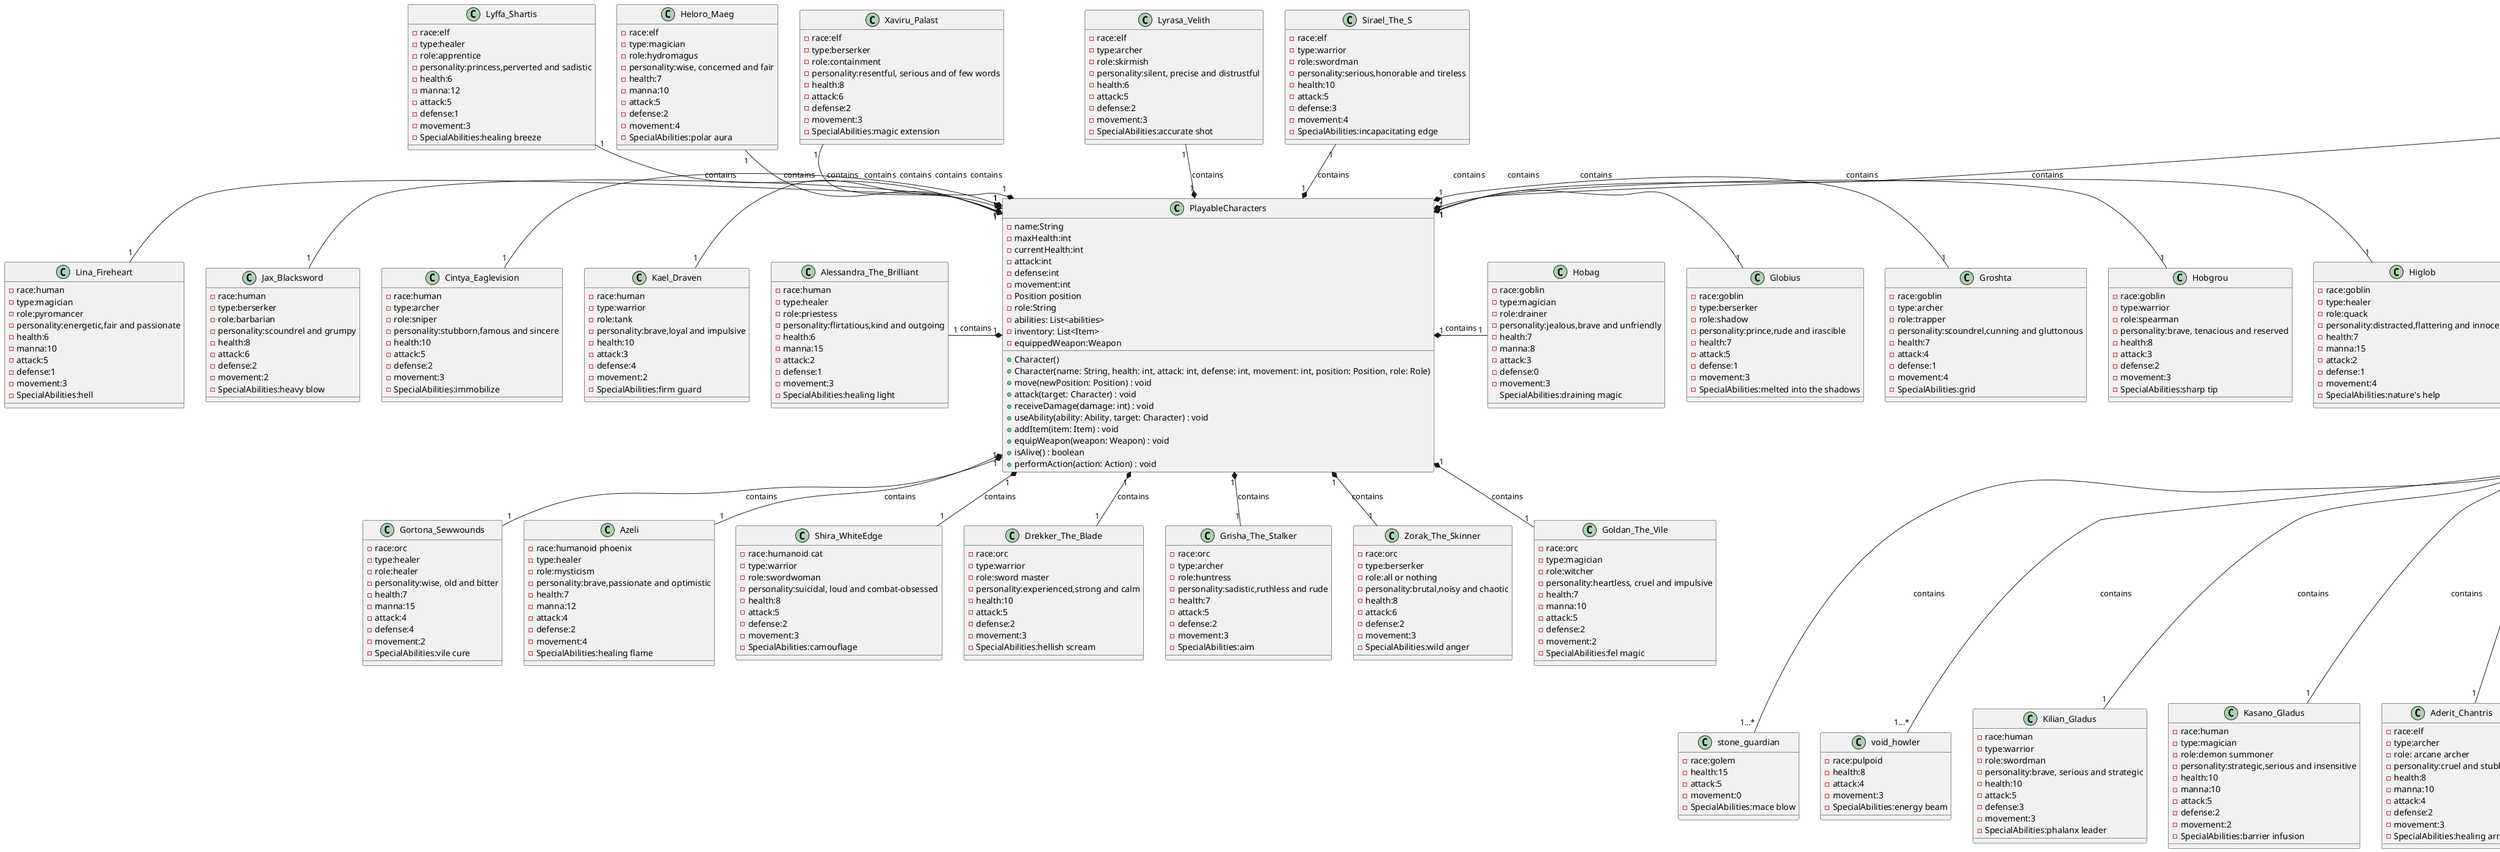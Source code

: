 @startuml

PlayableCharacters "1" *-left- "1" Kael_Draven: contains
PlayableCharacters "1" *-left- "1" Cintya_Eaglevision: contains
PlayableCharacters "1" *-left- "1" Jax_Blacksword: contains
PlayableCharacters "1" *-left- "1" Lina_Fireheart: contains
PlayableCharacters "1" *-left- "1" Alessandra_The_Brilliant: contains
PlayableCharacters "1" *-up- "1" Sirael_The_S: contains
PlayableCharacters "1" *-up- "1" Lyrasa_Velith: contains
PlayableCharacters "1" *-up- "1" Xaviru_Palast: contains
PlayableCharacters "1" *-up- "1" Heloro_Maeg: contains
PlayableCharacters "1" *-up- "1" Lyffa_Shartis: contains
PlayableCharacters "1" *-right- "1" Hobgrou: contains
PlayableCharacters "1" *-right- "1" Groshta: contains
PlayableCharacters "1" *-right- "1" Globius: contains
PlayableCharacters "1" *-right- "1" Hobag: contains
PlayableCharacters "1" *-right- "1" Higlob: contains
PlayableCharacters "1" *-down- "1" Drekker_The_Blade: contains
PlayableCharacters "1" *-down- "1" Grisha_The_Stalker: contains
PlayableCharacters "1" *-down- "1" Zorak_The_Skinner: contains
PlayableCharacters "1" *-down- "1" Goldan_The_Vile: contains
PlayableCharacters "1" *-down- "1" Gortona_Sewwounds: contains
PlayableCharacters "1" *-down- "1" Azeli: contains
PlayableCharacters "1" *-down- "1" Shira_WhiteEdge: contains


PlayableEnemy "1" *-down-- "1" Kilian_Gladus: contains
PlayableEnemy "1" *-down-- "1" Kasano_Gladus: contains
PlayableEnemy "1" *-down-- "1" Aderit_Chantris: contains
PlayableEnemy "1" *-down-- "1" Legionary: contains
PlayableEnemy "1" *-down-- "1" Elven_Sword: contains
PlayableEnemy "1" *-down-- "1" Tiran_Morgoth: contains


PlayableEnemy "1" *-down-- "1...*" spectral_wolf: contains
PlayableEnemy "1" *-down-- "1...*" stone_guardian: contains
PlayableEnemy "1" *-down-- "1...*" void_howler: contains


Consumables "1" *-down- "0...*" shard_of_Aether: contains
Consumables "1" *-down- "0...*" vitality_potion: contains
Consumables "1" *-down- "0...*" tournament_chest: contains

Lands "1" *-down- "1" forest: contains
Lands "1" *-down- "1" river: contains
Lands "1" *-down- "1" mountains: contains
Lands "1" *-down- "1" ruins: contains

Dangers "1" *-- "0...*" ether_storm: contains
Dangers "1" *-- "0...*" shadow_pit: contains

Game "1" *-- "1" PlayableCharacters: contains
Game "1" *-- "1" PlayableEnemy: contains
Game "1" *-- "1" Consumables: contains
Game "1" *-- "1" Lands: contains
Game "1" *-- "1" Dangers: contains

class Game {

    + start_game(): void
    + end_game(): void
    + next_turn(): void
    + check_victory_conditions(): boolean
    + check_defeat_conditions(): boolean
    + spawn_enemies(): void
    + spawn_items(): void
    + trigger_event(): void
    + spawn_bosses(): void

}
class PlayableCharacters {
    -name:String
    -maxHealth:int
    -currentHealth:int
    -attack:int
    -defense:int
    -movement:int
    -Position position
    -role:String
    -abilities: List<abilities>
    -inventory: List<Item>
    -equippedWeapon:Weapon
    +Character()
    +Character(name: String, health: int, attack: int, defense: int, movement: int, position: Position, role: Role)
    +move(newPosition: Position) : void
    +attack(target: Character) : void
    +receiveDamage(damage: int) : void
    +useAbility(ability: Ability, target: Character) : void
    +addItem(item: Item) : void
    +equipWeapon(weapon: Weapon) : void
    +isAlive() : boolean
    +performAction(action: Action) : void
    }

    class Consumables {
        +effect: int
        fountain: List<PlayableEnemy>
    }

    class PlayableEnemy{
    -race: String
    -type: String
    -role: String
    -personality: String
    -health: int
    -manna: int
    -attack: int
    -defense: int
    -movement: int
    +SpecialAbilities: String


    }


class Lands{
    -position: int
    -effect: int
}

class Dangers{
    -position: int
    -range: int
    -effect: int
    -duration: int
    -movement: int
}


class Kael_Draven{
-race:human
-type:warrior
-role:tank
-personality:brave,loyal and impulsive
-health:10
-attack:3
-defense:4
-movement:2
-SpecialAbilities:firm guard
}
class Cintya_Eaglevision{
-race:human
-type:archer
-role:sniper
-personality:stubborn,famous and sincere
-health:10
-attack:5
-defense:2
-movement:3
-SpecialAbilities:immobilize
}
class Jax_Blacksword{
-race:human
-type:berserker
-role:barbarian
-personality:scoundrel and grumpy
-health:8
-attack:6
-defense:2
-movement:2
-SpecialAbilities:heavy blow
}
class Lina_Fireheart{
-race:human
-type:magician
-role:pyromancer
-personality:energetic,fair and passionate
-health:6
-manna:10
-attack:5
-defense:1
-movement:3
-SpecialAbilities:hell
}
class Alessandra_The_Brilliant{
-race:human
-type:healer
-role:priestess
-personality:flirtatious,kind and outgoing
-health:6
-manna:15
-attack:2
-defense:1
-movement:3
-SpecialAbilities:healing light
}
class Sirael_The_S{
-race:elf
-type:warrior
-role:swordman
-personality:serious,honorable and tireless
-health:10
-attack:5
-defense:3
-movement:4
-SpecialAbilities:incapacitating edge
}
class Lyrasa_Velith{
-race:elf
-type:archer
-role:skirmish
-personality:silent, precise and distrustful
-health:6
-attack:5
-defense:2
-movement:3
-SpecialAbilities:accurate shot
}
class Xaviru_Palast{
-race:elf
-type:berserker
-role:containment
-personality:resentful, serious and of few words
-health:8
-attack:6
-defense:2
-movement:3
-SpecialAbilities:magic extension
}
class Heloro_Maeg{
-race:elf
-type:magician
-role:hydromagus
-personality:wise, concerned and fair
-health:7
-manna:10
-attack:5
-defense:2
-movement:4
-SpecialAbilities:polar aura
}
class Lyffa_Shartis{
-race:elf
-type:healer
-role:apprentice
-personality:princess,perverted and sadistic
-health:6
-manna:12
-attack:5
-defense:1
-movement:3
-SpecialAbilities:healing breeze
}
class Hobgrou{
-race:goblin
-type:warrior
-role:spearman
-personality:brave, tenacious and reserved
-health:8
-attack:3
-defense:2
-movement:3
-SpecialAbilities:sharp tip
}
class Groshta{
-race:goblin
-type:archer
-role:trapper
-personality:scoundrel,cunning and gluttonous
-health:7
-attack:4
-defense:1
-movement:4
-SpecialAbilities:grid
}
class Globius{
-race:goblin
-type:berserker
-role:shadow
-personality:prince,rude and irascible
-health:7
-attack:5
-defense:1
-movement:3
-SpecialAbilities:melted into the shadows
}
class Hobag{
-race:goblin
-type:magician
-role:drainer
-personality:jealous,brave and unfriendly
-health:7
-manna:8
-attack:3
-defense:0
-movement:3
SpecialAbilities:draining magic
}
class Higlob{
-race:goblin
-type:healer
-role:quack
-personality:distracted,flattering and innocent
-health:7
-manna:15
-attack:2
-defense:1
-movement:4
-SpecialAbilities:nature's help
}
class Drekker_The_Blade{
-race:orc
-type:warrior
-role:sword master
-personality:experienced,strong and calm
-health:10
-attack:5
-defense:2
-movement:3
-SpecialAbilities:hellish scream
}
class Grisha_The_Stalker{
-race:orc
-type:archer
-role:huntress
-personality:sadistic,ruthless and rude
-health:7
-attack:5
-defense:2
-movement:3
-SpecialAbilities:aim
}
class Zorak_The_Skinner{
-race:orc
-type:berserker
-role:all or nothing
-personality:brutal,noisy and chaotic
-health:8
-attack:6
-defense:2
-movement:3
-SpecialAbilities:wild anger
}
class Goldan_The_Vile{
-race:orc
-type:magician
-role:witcher
-personality:heartless, cruel and impulsive
-health:7
-manna:10
-attack:5
-defense:2
-movement:2
-SpecialAbilities:fel magic
}
class Gortona_Sewwounds{
-race:orc
-type:healer
-role:healer
-personality:wise, old and bitter
-health:7
-manna:15
-attack:4
-defense:4
-movement:2
-SpecialAbilities:vile cure
}
class Azeli{
-race:humanoid phoenix
-type:healer
-role:mysticism
-personality:brave,passionate and optimistic
-health:7
-manna:12
-attack:4
-defense:2
-movement:4
-SpecialAbilities:healing flame
}
class Shira_WhiteEdge{
-race:humanoid cat
-type:warrior
-role:swordwoman
-personality:suicidal, loud and combat-obsessed
-health:8
-attack:5
-defense:2
-movement:3
-SpecialAbilities:camouflage
}


class spectral_wolf{
-race:ghost beast
-health:5
-attack:3
-movement:4
-SpecialAbilities:ethereal bite
}
class stone_guardian{
-race:golem
-health:15
-attack:5
-movement:0
-SpecialAbilities:mace blow
}
class void_howler{
-race:pulpoid
-health:8
-attack:4
-movement:3
-SpecialAbilities:energy beam
}
class Kilian_Gladus{
-race:human
-type:warrior
-role:swordman
-personality:brave, serious and strategic
-health:10
-attack:5
-defense:3
-movement:3
-SpecialAbilities:phalanx leader
}
class Legionary{
-race:human
-type:warrior
-role:tank
-personality:quiet and observant
-health:10
-attack:5
-defense:4
-movement:2
}
class Kasano_Gladus{
-race:human
-type:magician
-role:demon summoner
-personality:strategic,serious and insensitive
-health:10
-manna:10
-attack:5
-defense:2
-movement:2
-SpecialAbilities:barrier infusion
}
class Aderit_Chantris{
-race:elf
-type:archer
-role: arcane archer
-personality:cruel and stubborn
-health:8
-manna:10
-attack:4
-defense:2
-movement:3
-SpecialAbilities:healing arrow
}
class Elven_Sword{
-race:elf
-type:berserker
-role: assassin
-personality:ruthless and bloody
-health:8
-attack:4
-defense:3
-movement:4
-SpecialAbilities:double hit
}
class Tiran_Morgoth{
-race:possessed
-type:magician
-role:witcher
-personality:charismatic and sadistic
-health:10
-manna:12
-attack:5
-defense:3
-movement:3
-SpecialAbilities:hellish breath
}


class shard_of_Aether{
-effect:attack+2
-fountain:stone_guardian,void_howler
}
class vitality_potion{
-effect:health+5
-fountain:spectral_wolf
}
class tournament_chest{
-effect:random(new weapon,new ability)
-fountain:probability(enemies or dangers)
}


class forest{
-position:random
-effect:attack+5
}
class river{
-position:random
-effect:no move
}
class mountains{
-position:random
-effect: defense+3
}
class ruins{
-position:random
-effect: manna+4
}

class ether_storm{
-position:random
-range: 3 hexagons
-effect:health-2
-duration:3 turns
-movement:1 hex/turn
}
class shadow_pit{
-position:random
-range:1 hex
-effect:health-3,no move
-duration:1 turn
-movement:N/A
}

@enduml
